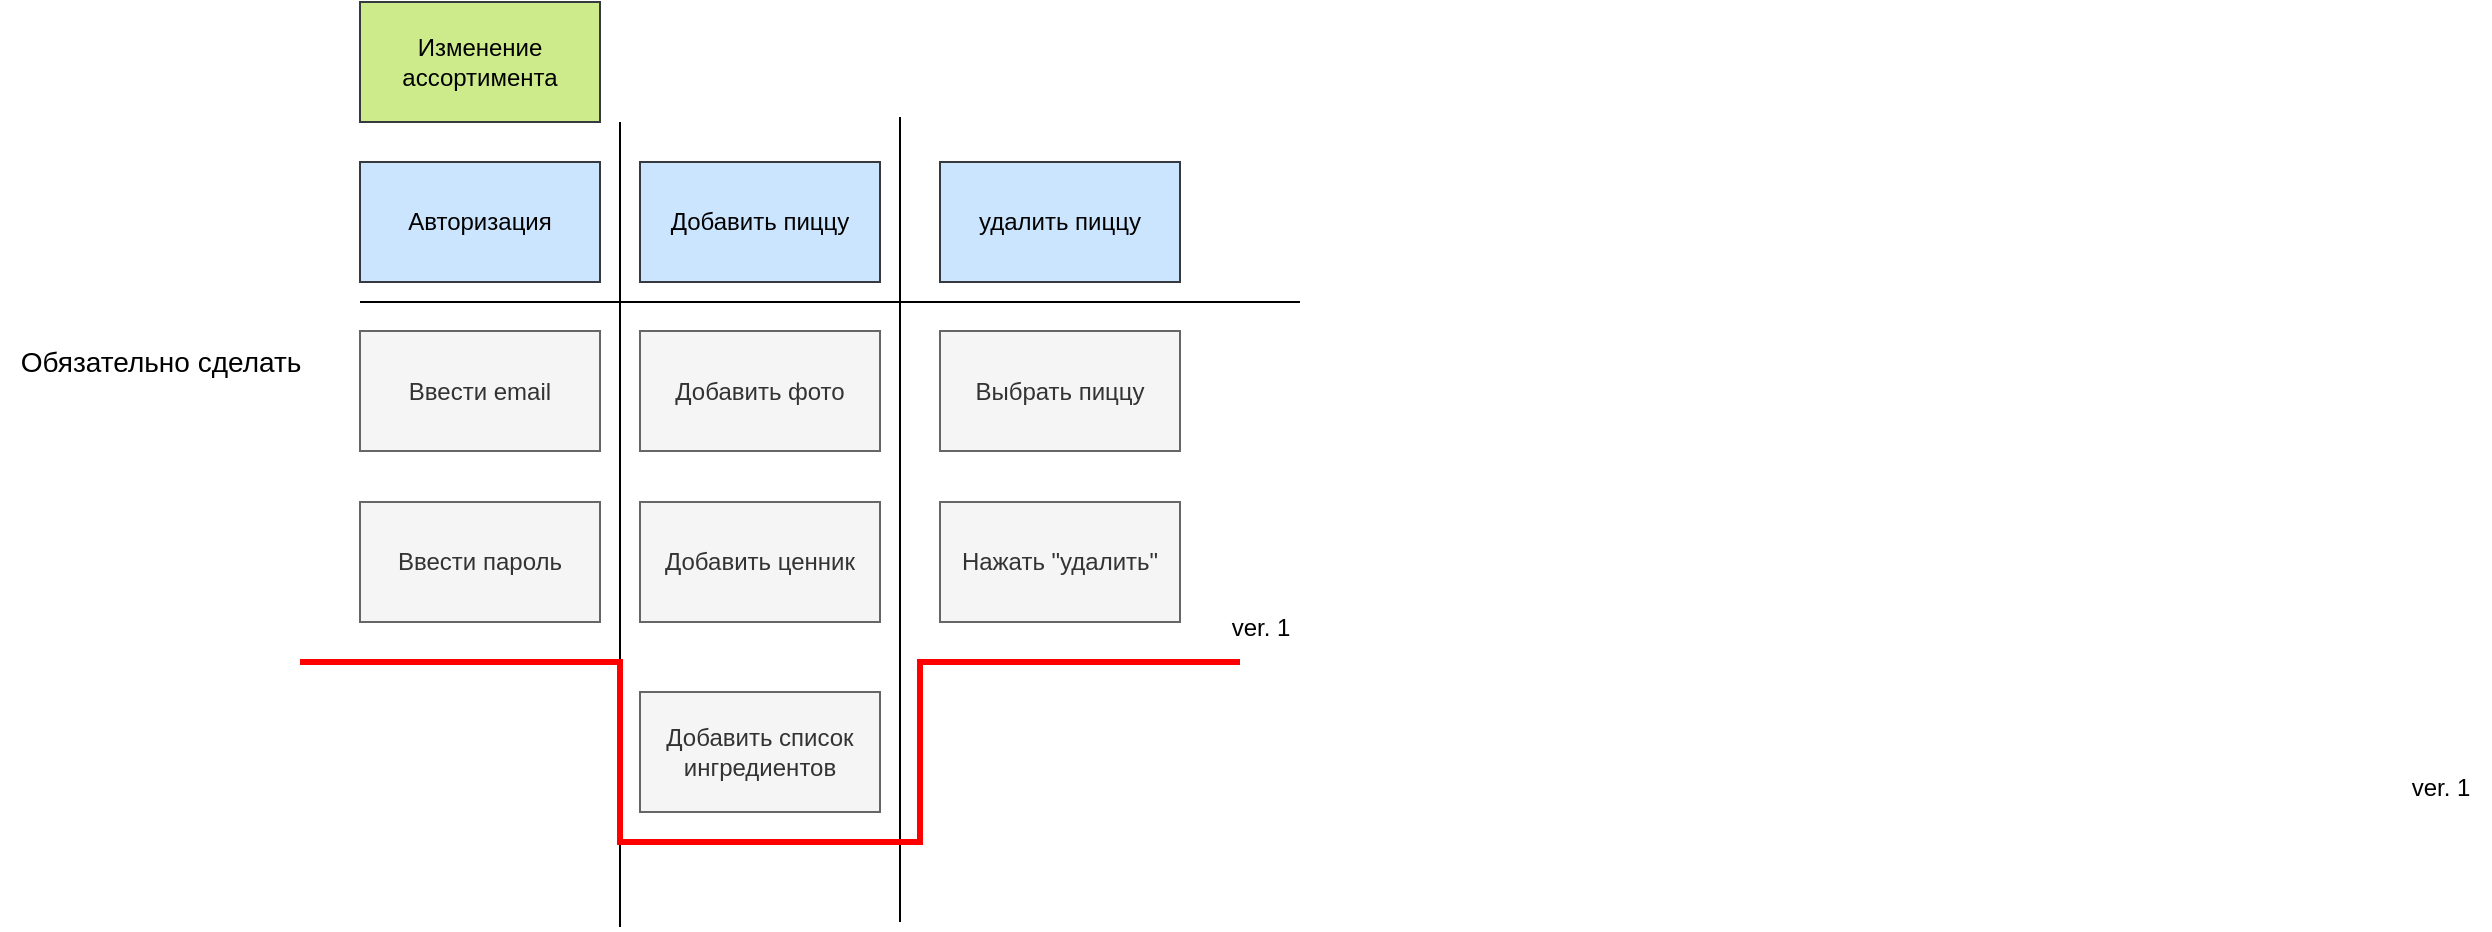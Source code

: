 <mxfile version="26.0.16">
  <diagram name="Страница — 1" id="GWKHrM5FJo9AHhAd-D71">
    <mxGraphModel dx="1979" dy="688" grid="1" gridSize="10" guides="1" tooltips="1" connect="1" arrows="1" fold="1" page="1" pageScale="1" pageWidth="827" pageHeight="1169" math="0" shadow="0">
      <root>
        <mxCell id="0" />
        <mxCell id="1" parent="0" />
        <mxCell id="zJtZHLJk30r2v2LIpmJg-1" value="Добавить пиццу" style="rounded=0;whiteSpace=wrap;html=1;fillColor=#cce5ff;strokeColor=#36393d;" vertex="1" parent="1">
          <mxGeometry x="-80" y="500" width="120" height="60" as="geometry" />
        </mxCell>
        <mxCell id="zJtZHLJk30r2v2LIpmJg-5" value="Добавить фото" style="rounded=0;whiteSpace=wrap;html=1;fillColor=#f5f5f5;strokeColor=#666666;fontColor=#333333;" vertex="1" parent="1">
          <mxGeometry x="-80" y="584.5" width="120" height="60" as="geometry" />
        </mxCell>
        <mxCell id="zJtZHLJk30r2v2LIpmJg-6" value="Добавить список ингредиентов" style="rounded=0;whiteSpace=wrap;html=1;fillColor=#f5f5f5;strokeColor=#666666;fontColor=#333333;" vertex="1" parent="1">
          <mxGeometry x="-80" y="765" width="120" height="60" as="geometry" />
        </mxCell>
        <mxCell id="zJtZHLJk30r2v2LIpmJg-7" value="Добавить ценник" style="rounded=0;whiteSpace=wrap;html=1;fillColor=#f5f5f5;strokeColor=#666666;fontColor=#333333;" vertex="1" parent="1">
          <mxGeometry x="-80" y="670" width="120" height="60" as="geometry" />
        </mxCell>
        <mxCell id="zJtZHLJk30r2v2LIpmJg-14" value="Изменение ассортимента" style="rounded=0;whiteSpace=wrap;html=1;fillColor=#cdeb8b;strokeColor=#36393d;" vertex="1" parent="1">
          <mxGeometry x="-220" y="420" width="120" height="60" as="geometry" />
        </mxCell>
        <mxCell id="zJtZHLJk30r2v2LIpmJg-20" value="Обязательно сделать" style="text;html=1;align=center;verticalAlign=middle;resizable=0;points=[];autosize=1;strokeColor=none;fillColor=none;fontSize=14;" vertex="1" parent="1">
          <mxGeometry x="-400" y="585" width="160" height="30" as="geometry" />
        </mxCell>
        <mxCell id="zJtZHLJk30r2v2LIpmJg-21" value="" style="endArrow=none;html=1;rounded=0;" edge="1" parent="1">
          <mxGeometry width="50" height="50" relative="1" as="geometry">
            <mxPoint x="-220" y="570" as="sourcePoint" />
            <mxPoint x="250" y="570" as="targetPoint" />
          </mxGeometry>
        </mxCell>
        <mxCell id="zJtZHLJk30r2v2LIpmJg-26" value="" style="endArrow=none;html=1;rounded=0;" edge="1" parent="1">
          <mxGeometry width="50" height="50" relative="1" as="geometry">
            <mxPoint x="50" y="477.5" as="sourcePoint" />
            <mxPoint x="50" y="880" as="targetPoint" />
          </mxGeometry>
        </mxCell>
        <mxCell id="zJtZHLJk30r2v2LIpmJg-30" value="ver. 1" style="text;html=1;align=center;verticalAlign=middle;resizable=0;points=[];autosize=1;strokeColor=none;fillColor=none;" vertex="1" parent="1">
          <mxGeometry x="795" y="798" width="50" height="30" as="geometry" />
        </mxCell>
        <mxCell id="zJtZHLJk30r2v2LIpmJg-32" value="Авторизация" style="rounded=0;whiteSpace=wrap;html=1;fillColor=#cce5ff;strokeColor=#36393d;" vertex="1" parent="1">
          <mxGeometry x="-220" y="500" width="120" height="60" as="geometry" />
        </mxCell>
        <mxCell id="zJtZHLJk30r2v2LIpmJg-33" value="Ввести email" style="rounded=0;whiteSpace=wrap;html=1;fillColor=#f5f5f5;strokeColor=#666666;fontColor=#333333;" vertex="1" parent="1">
          <mxGeometry x="-220" y="584.5" width="120" height="60" as="geometry" />
        </mxCell>
        <mxCell id="zJtZHLJk30r2v2LIpmJg-34" value="Ввести пароль" style="rounded=0;whiteSpace=wrap;html=1;fillColor=#f5f5f5;strokeColor=#666666;fontColor=#333333;" vertex="1" parent="1">
          <mxGeometry x="-220" y="670" width="120" height="60" as="geometry" />
        </mxCell>
        <mxCell id="zJtZHLJk30r2v2LIpmJg-37" value="удалить пиццу" style="rounded=0;whiteSpace=wrap;html=1;fillColor=#cce5ff;strokeColor=#36393d;" vertex="1" parent="1">
          <mxGeometry x="70" y="500" width="120" height="60" as="geometry" />
        </mxCell>
        <mxCell id="zJtZHLJk30r2v2LIpmJg-38" value="Выбрать пиццу" style="rounded=0;whiteSpace=wrap;html=1;fillColor=#f5f5f5;strokeColor=#666666;fontColor=#333333;" vertex="1" parent="1">
          <mxGeometry x="70" y="584.5" width="120" height="60" as="geometry" />
        </mxCell>
        <mxCell id="zJtZHLJk30r2v2LIpmJg-40" value="Нажать &quot;удалить&quot;" style="rounded=0;whiteSpace=wrap;html=1;fillColor=#f5f5f5;strokeColor=#666666;fontColor=#333333;" vertex="1" parent="1">
          <mxGeometry x="70" y="670" width="120" height="60" as="geometry" />
        </mxCell>
        <mxCell id="zJtZHLJk30r2v2LIpmJg-45" value="" style="endArrow=none;html=1;rounded=0;" edge="1" parent="1">
          <mxGeometry width="50" height="50" relative="1" as="geometry">
            <mxPoint x="-90" y="480" as="sourcePoint" />
            <mxPoint x="-90" y="882.5" as="targetPoint" />
          </mxGeometry>
        </mxCell>
        <mxCell id="zJtZHLJk30r2v2LIpmJg-46" value="" style="endArrow=none;html=1;rounded=0;strokeWidth=3;strokeColor=#FF0000;" edge="1" parent="1">
          <mxGeometry width="50" height="50" relative="1" as="geometry">
            <mxPoint x="-250" y="750" as="sourcePoint" />
            <mxPoint x="220" y="750" as="targetPoint" />
            <Array as="points">
              <mxPoint x="-90" y="750" />
              <mxPoint x="-90" y="840" />
              <mxPoint x="60" y="840" />
              <mxPoint x="60" y="750" />
            </Array>
          </mxGeometry>
        </mxCell>
        <mxCell id="zJtZHLJk30r2v2LIpmJg-47" value="ver. 1" style="text;html=1;align=center;verticalAlign=middle;resizable=0;points=[];autosize=1;strokeColor=none;fillColor=none;" vertex="1" parent="1">
          <mxGeometry x="205" y="718" width="50" height="30" as="geometry" />
        </mxCell>
      </root>
    </mxGraphModel>
  </diagram>
</mxfile>
